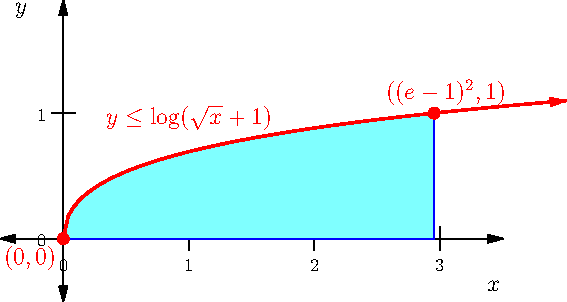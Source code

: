 size(10cm);

real e = exp(1);
real k = (e-1)**2;

import graph;
xaxis("$x$", -0.5, 3.5, Ticks(Label(fontsize(9pt)), Step=1, begin=true, end=true), Arrows);
yaxis("$y$", -0.5, 1.9, Ticks(Label(fontsize(9pt)), Step=1, begin=false, end=true), Arrows);

real f(real x) {
  return log(x**0.5+1);
}
filldraw(graph(f,0,k)--(k,0)--(0,0)--cycle, lightcyan, blue);
draw(graph(f, 0, 4), red+1.3);
draw(graph(f, 0, 4), red, EndArrow);
label("$y \le \log(\sqrt{x}+1)$", (1, f(1)), 3*dir(90), red);
dotfactor *= 2;
dot("$((e-1)^2,1)$", (k,1), 1.2*dir(80), red);
dot("$(0,0)$", (0,0), 1.4*dir(225), red);
